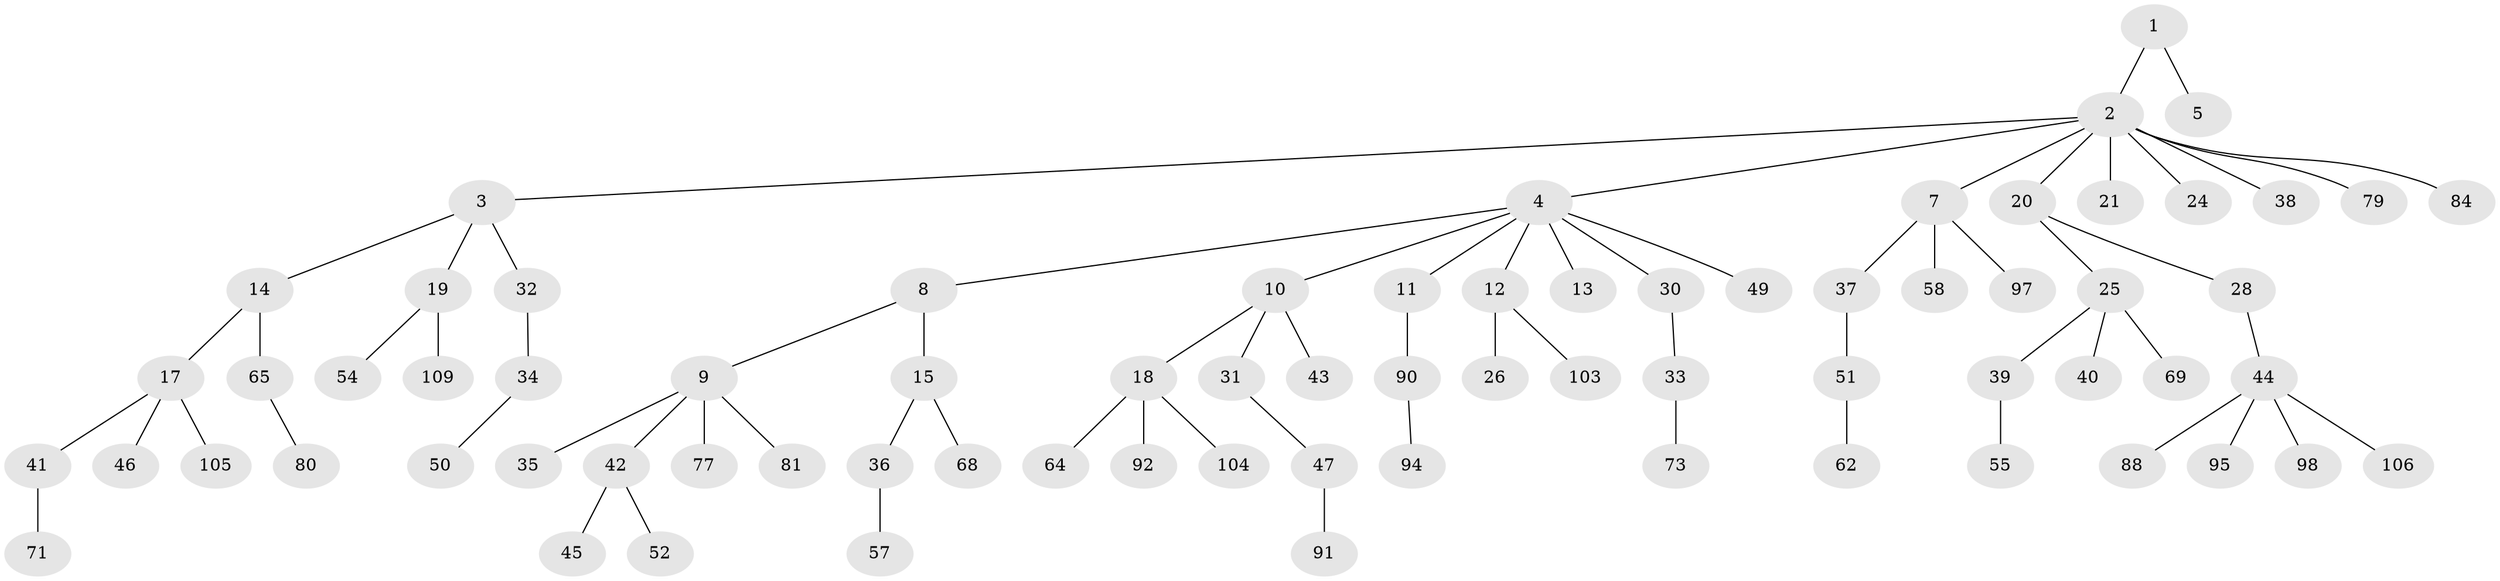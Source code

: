 // Generated by graph-tools (version 1.1) at 2025/52/02/27/25 19:52:11]
// undirected, 74 vertices, 73 edges
graph export_dot {
graph [start="1"]
  node [color=gray90,style=filled];
  1 [super="+60"];
  2 [super="+67"];
  3 [super="+75"];
  4 [super="+6"];
  5 [super="+61"];
  7 [super="+63"];
  8 [super="+86"];
  9 [super="+70"];
  10 [super="+83"];
  11 [super="+82"];
  12 [super="+23"];
  13;
  14;
  15 [super="+16"];
  17 [super="+22"];
  18 [super="+85"];
  19 [super="+74"];
  20;
  21 [super="+27"];
  24 [super="+76"];
  25 [super="+99"];
  26 [super="+53"];
  28 [super="+29"];
  30 [super="+59"];
  31;
  32 [super="+100"];
  33 [super="+56"];
  34 [super="+48"];
  35 [super="+96"];
  36;
  37;
  38;
  39;
  40;
  41 [super="+66"];
  42;
  43;
  44 [super="+107"];
  45 [super="+93"];
  46;
  47 [super="+89"];
  49;
  50;
  51 [super="+87"];
  52;
  54;
  55;
  57;
  58 [super="+72"];
  62;
  64;
  65 [super="+78"];
  68;
  69;
  71 [super="+108"];
  73;
  77;
  79 [super="+102"];
  80;
  81;
  84;
  88;
  90 [super="+101"];
  91;
  92;
  94;
  95;
  97;
  98;
  103;
  104;
  105;
  106;
  109;
  1 -- 2;
  1 -- 5;
  2 -- 3;
  2 -- 4;
  2 -- 7;
  2 -- 20;
  2 -- 21;
  2 -- 24;
  2 -- 38;
  2 -- 79;
  2 -- 84;
  3 -- 14;
  3 -- 19;
  3 -- 32;
  4 -- 8;
  4 -- 10;
  4 -- 30;
  4 -- 49;
  4 -- 13;
  4 -- 11;
  4 -- 12;
  7 -- 37;
  7 -- 58;
  7 -- 97;
  8 -- 9;
  8 -- 15;
  9 -- 35;
  9 -- 42;
  9 -- 77;
  9 -- 81;
  10 -- 18;
  10 -- 31;
  10 -- 43;
  11 -- 90;
  12 -- 26;
  12 -- 103;
  14 -- 17;
  14 -- 65;
  15 -- 36;
  15 -- 68;
  17 -- 41;
  17 -- 105;
  17 -- 46;
  18 -- 64;
  18 -- 104;
  18 -- 92;
  19 -- 54;
  19 -- 109;
  20 -- 25;
  20 -- 28;
  25 -- 39;
  25 -- 40;
  25 -- 69;
  28 -- 44;
  30 -- 33;
  31 -- 47;
  32 -- 34;
  33 -- 73;
  34 -- 50;
  36 -- 57;
  37 -- 51;
  39 -- 55;
  41 -- 71;
  42 -- 45;
  42 -- 52;
  44 -- 88;
  44 -- 95;
  44 -- 98;
  44 -- 106;
  47 -- 91;
  51 -- 62;
  65 -- 80;
  90 -- 94;
}
